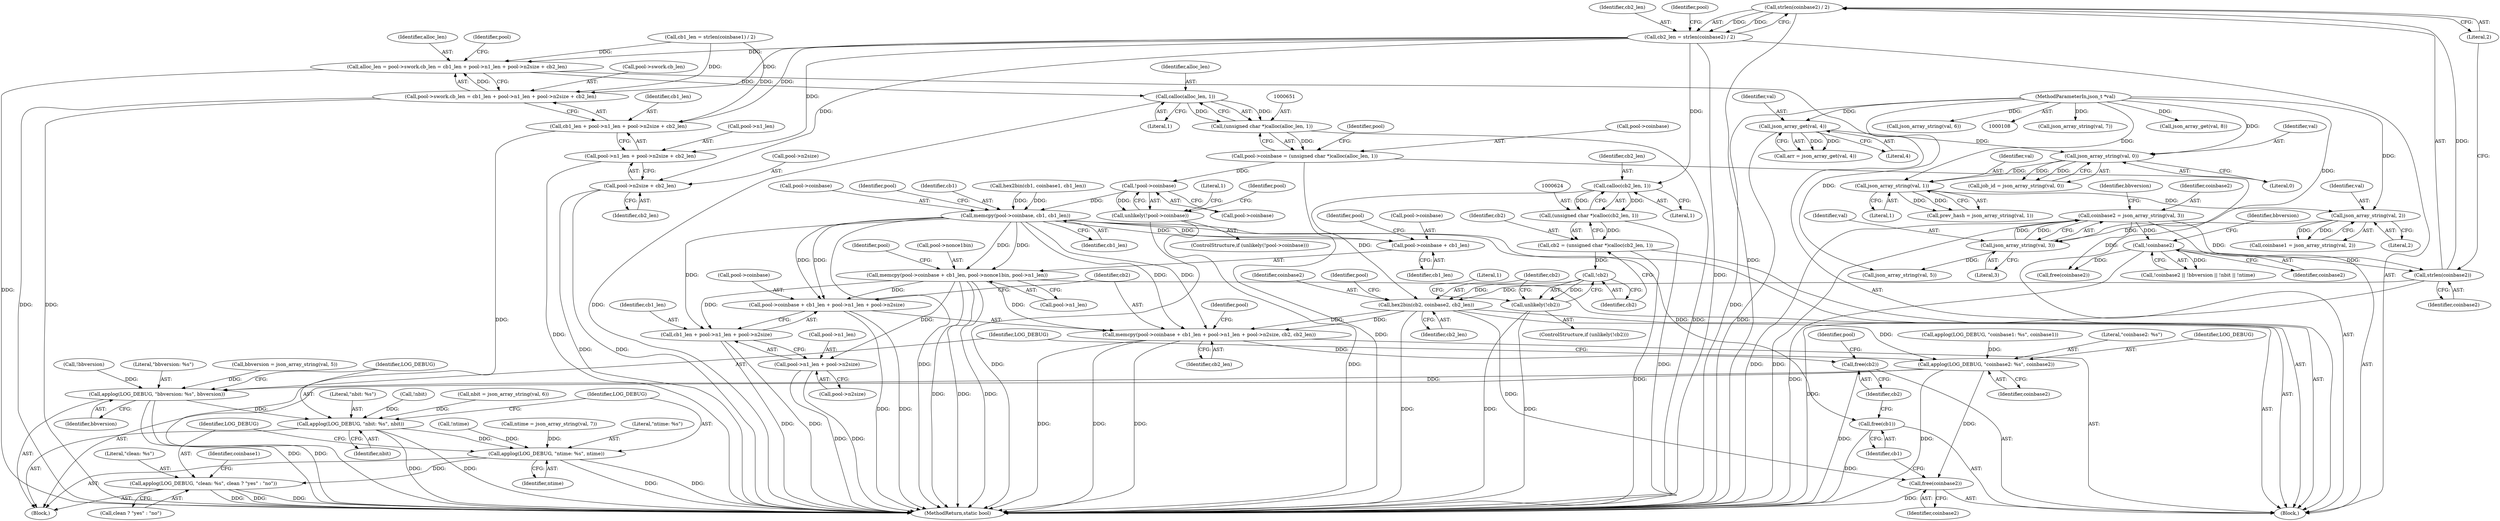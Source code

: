 digraph "0_sgminer_910c36089940e81fb85c65b8e63dcd2fac71470c@API" {
"1000299" [label="(Call,strlen(coinbase2) / 2)"];
"1000300" [label="(Call,strlen(coinbase2))"];
"1000165" [label="(Call,coinbase2 = json_array_string(val, 3))"];
"1000167" [label="(Call,json_array_string(val, 3))"];
"1000162" [label="(Call,json_array_string(val, 2))"];
"1000157" [label="(Call,json_array_string(val, 1))"];
"1000152" [label="(Call,json_array_string(val, 0))"];
"1000135" [label="(Call,json_array_get(val, 4))"];
"1000110" [label="(MethodParameterIn,json_t *val)"];
"1000202" [label="(Call,!coinbase2)"];
"1000297" [label="(Call,cb2_len = strlen(coinbase2) / 2)"];
"1000331" [label="(Call,alloc_len = pool->swork.cb_len = cb1_len + pool->n1_len + pool->n2size + cb2_len)"];
"1000652" [label="(Call,calloc(alloc_len, 1))"];
"1000650" [label="(Call,(unsigned char *)calloc(alloc_len, 1))"];
"1000646" [label="(Call,pool->coinbase = (unsigned char *)calloc(alloc_len, 1))"];
"1000657" [label="(Call,!pool->coinbase)"];
"1000656" [label="(Call,unlikely(!pool->coinbase))"];
"1000664" [label="(Call,memcpy(pool->coinbase, cb1, cb1_len))"];
"1000670" [label="(Call,memcpy(pool->coinbase + cb1_len, pool->nonce1bin, pool->n1_len))"];
"1000682" [label="(Call,memcpy(pool->coinbase + cb1_len + pool->n1_len + pool->n2size, cb2, cb2_len))"];
"1000747" [label="(Call,free(cb2))"];
"1000683" [label="(Call,pool->coinbase + cb1_len + pool->n1_len + pool->n2size)"];
"1000687" [label="(Call,cb1_len + pool->n1_len + pool->n2size)"];
"1000689" [label="(Call,pool->n1_len + pool->n2size)"];
"1000671" [label="(Call,pool->coinbase + cb1_len)"];
"1000745" [label="(Call,free(cb1))"];
"1000333" [label="(Call,pool->swork.cb_len = cb1_len + pool->n1_len + pool->n2size + cb2_len)"];
"1000339" [label="(Call,cb1_len + pool->n1_len + pool->n2size + cb2_len)"];
"1000341" [label="(Call,pool->n1_len + pool->n2size + cb2_len)"];
"1000345" [label="(Call,pool->n2size + cb2_len)"];
"1000625" [label="(Call,calloc(cb2_len, 1))"];
"1000623" [label="(Call,(unsigned char *)calloc(cb2_len, 1))"];
"1000621" [label="(Call,cb2 = (unsigned char *)calloc(cb2_len, 1))"];
"1000630" [label="(Call,!cb2)"];
"1000629" [label="(Call,unlikely(!cb2))"];
"1000635" [label="(Call,hex2bin(cb2, coinbase2, cb2_len))"];
"1000718" [label="(Call,applog(LOG_DEBUG, \"coinbase2: %s\", coinbase2))"];
"1000722" [label="(Call,applog(LOG_DEBUG, \"bbversion: %s\", bbversion))"];
"1000726" [label="(Call,applog(LOG_DEBUG, \"nbit: %s\", nbit))"];
"1000730" [label="(Call,applog(LOG_DEBUG, \"ntime: %s\", ntime))"];
"1000734" [label="(Call,applog(LOG_DEBUG, \"clean: %s\", clean ? \"yes\" : \"no\"))"];
"1000743" [label="(Call,free(coinbase2))"];
"1000729" [label="(Identifier,nbit)"];
"1000687" [label="(Call,cb1_len + pool->n1_len + pool->n2size)"];
"1000182" [label="(Call,json_array_string(val, 7))"];
"1000714" [label="(Call,applog(LOG_DEBUG, \"coinbase1: %s\", coinbase1))"];
"1000734" [label="(Call,applog(LOG_DEBUG, \"clean: %s\", clean ? \"yes\" : \"no\"))"];
"1000722" [label="(Call,applog(LOG_DEBUG, \"bbversion: %s\", bbversion))"];
"1000168" [label="(Identifier,val)"];
"1000154" [label="(Literal,0)"];
"1000170" [label="(Call,bbversion = json_array_string(val, 5))"];
"1000135" [label="(Call,json_array_get(val, 4))"];
"1000689" [label="(Call,pool->n1_len + pool->n2size)"];
"1000205" [label="(Call,!bbversion)"];
"1000164" [label="(Literal,2)"];
"1000345" [label="(Call,pool->n2size + cb2_len)"];
"1000653" [label="(Identifier,alloc_len)"];
"1000658" [label="(Call,pool->coinbase)"];
"1000175" [label="(Call,nbit = json_array_string(val, 6))"];
"1000696" [label="(Identifier,cb2)"];
"1000301" [label="(Identifier,coinbase2)"];
"1000133" [label="(Call,arr = json_array_get(val, 4))"];
"1000171" [label="(Identifier,bbversion)"];
"1000110" [label="(MethodParameterIn,json_t *val)"];
"1000652" [label="(Call,calloc(alloc_len, 1))"];
"1000744" [label="(Identifier,coinbase2)"];
"1000693" [label="(Call,pool->n2size)"];
"1000625" [label="(Call,calloc(cb2_len, 1))"];
"1000306" [label="(Identifier,pool)"];
"1000160" [label="(Call,coinbase1 = json_array_string(val, 2))"];
"1000735" [label="(Identifier,LOG_DEBUG)"];
"1000669" [label="(Identifier,cb1_len)"];
"1000662" [label="(Literal,1)"];
"1000169" [label="(Literal,3)"];
"1000206" [label="(Identifier,bbversion)"];
"1000641" [label="(Identifier,pool)"];
"1000334" [label="(Call,pool->swork.cb_len)"];
"1000629" [label="(Call,unlikely(!cb2))"];
"1000136" [label="(Identifier,val)"];
"1000723" [label="(Identifier,LOG_DEBUG)"];
"1000685" [label="(Identifier,pool)"];
"1000728" [label="(Literal,\"nbit: %s\")"];
"1000150" [label="(Call,job_id = json_array_string(val, 0))"];
"1000670" [label="(Call,memcpy(pool->coinbase + cb1_len, pool->nonce1bin, pool->n1_len))"];
"1000646" [label="(Call,pool->coinbase = (unsigned char *)calloc(alloc_len, 1))"];
"1000672" [label="(Call,pool->coinbase)"];
"1000167" [label="(Call,json_array_string(val, 3))"];
"1000655" [label="(ControlStructure,if (unlikely(!pool->coinbase)))"];
"1000201" [label="(Call,!coinbase2 || !bbversion || !nbit || !ntime)"];
"1000725" [label="(Identifier,bbversion)"];
"1000628" [label="(ControlStructure,if (unlikely(!cb2)))"];
"1000727" [label="(Identifier,LOG_DEBUG)"];
"1000742" [label="(Identifier,coinbase1)"];
"1000111" [label="(Block,)"];
"1000298" [label="(Identifier,cb2_len)"];
"1000718" [label="(Call,applog(LOG_DEBUG, \"coinbase2: %s\", coinbase2))"];
"1000208" [label="(Call,!nbit)"];
"1000657" [label="(Call,!pool->coinbase)"];
"1000227" [label="(Call,free(coinbase2))"];
"1000730" [label="(Call,applog(LOG_DEBUG, \"ntime: %s\", ntime))"];
"1000210" [label="(Call,!ntime)"];
"1000158" [label="(Identifier,val)"];
"1000299" [label="(Call,strlen(coinbase2) / 2)"];
"1000302" [label="(Literal,2)"];
"1000745" [label="(Call,free(cb1))"];
"1000721" [label="(Identifier,coinbase2)"];
"1000627" [label="(Literal,1)"];
"1000677" [label="(Identifier,pool)"];
"1000768" [label="(MethodReturn,static bool)"];
"1000162" [label="(Call,json_array_string(val, 2))"];
"1000621" [label="(Call,cb2 = (unsigned char *)calloc(cb2_len, 1))"];
"1000172" [label="(Call,json_array_string(val, 5))"];
"1000333" [label="(Call,pool->swork.cb_len = cb1_len + pool->n1_len + pool->n2size + cb2_len)"];
"1000679" [label="(Call,pool->n1_len)"];
"1000673" [label="(Identifier,pool)"];
"1000349" [label="(Identifier,cb2_len)"];
"1000188" [label="(Call,json_array_get(val, 8))"];
"1000747" [label="(Call,free(cb2))"];
"1000684" [label="(Call,pool->coinbase)"];
"1000203" [label="(Identifier,coinbase2)"];
"1000180" [label="(Call,ntime = json_array_string(val, 7))"];
"1000137" [label="(Literal,4)"];
"1000622" [label="(Identifier,cb2)"];
"1000676" [label="(Call,pool->nonce1bin)"];
"1000631" [label="(Identifier,cb2)"];
"1000202" [label="(Call,!coinbase2)"];
"1000726" [label="(Call,applog(LOG_DEBUG, \"nbit: %s\", nbit))"];
"1000177" [label="(Call,json_array_string(val, 6))"];
"1000630" [label="(Call,!cb2)"];
"1000157" [label="(Call,json_array_string(val, 1))"];
"1000331" [label="(Call,alloc_len = pool->swork.cb_len = cb1_len + pool->n1_len + pool->n2size + cb2_len)"];
"1000346" [label="(Call,pool->n2size)"];
"1000690" [label="(Call,pool->n1_len)"];
"1000737" [label="(Call,clean ? \"yes\" : \"no\")"];
"1000339" [label="(Call,cb1_len + pool->n1_len + pool->n2size + cb2_len)"];
"1000671" [label="(Call,pool->coinbase + cb1_len)"];
"1000291" [label="(Call,cb1_len = strlen(coinbase1) / 2)"];
"1000682" [label="(Call,memcpy(pool->coinbase + cb1_len + pool->n1_len + pool->n2size, cb2, cb2_len))"];
"1000743" [label="(Call,free(coinbase2))"];
"1000668" [label="(Identifier,cb1)"];
"1000724" [label="(Literal,\"bbversion: %s\")"];
"1000633" [label="(Literal,1)"];
"1000731" [label="(Identifier,LOG_DEBUG)"];
"1000647" [label="(Call,pool->coinbase)"];
"1000659" [label="(Identifier,pool)"];
"1000697" [label="(Identifier,cb2_len)"];
"1000638" [label="(Identifier,cb2_len)"];
"1000155" [label="(Call,prev_hash = json_array_string(val, 1))"];
"1000733" [label="(Identifier,ntime)"];
"1000732" [label="(Literal,\"ntime: %s\")"];
"1000746" [label="(Identifier,cb1)"];
"1000166" [label="(Identifier,coinbase2)"];
"1000656" [label="(Call,unlikely(!pool->coinbase))"];
"1000626" [label="(Identifier,cb2_len)"];
"1000163" [label="(Identifier,val)"];
"1000342" [label="(Call,pool->n1_len)"];
"1000352" [label="(Identifier,pool)"];
"1000675" [label="(Identifier,cb1_len)"];
"1000153" [label="(Identifier,val)"];
"1000152" [label="(Call,json_array_string(val, 0))"];
"1000637" [label="(Identifier,coinbase2)"];
"1000688" [label="(Identifier,cb1_len)"];
"1000705" [label="(Block,)"];
"1000650" [label="(Call,(unsigned char *)calloc(alloc_len, 1))"];
"1000736" [label="(Literal,\"clean: %s\")"];
"1000617" [label="(Call,hex2bin(cb1, coinbase1, cb1_len))"];
"1000623" [label="(Call,(unsigned char *)calloc(cb2_len, 1))"];
"1000666" [label="(Identifier,pool)"];
"1000654" [label="(Literal,1)"];
"1000636" [label="(Identifier,cb2)"];
"1000341" [label="(Call,pool->n1_len + pool->n2size + cb2_len)"];
"1000665" [label="(Call,pool->coinbase)"];
"1000664" [label="(Call,memcpy(pool->coinbase, cb1, cb1_len))"];
"1000340" [label="(Identifier,cb1_len)"];
"1000720" [label="(Literal,\"coinbase2: %s\")"];
"1000159" [label="(Literal,1)"];
"1000751" [label="(Identifier,pool)"];
"1000635" [label="(Call,hex2bin(cb2, coinbase2, cb2_len))"];
"1000683" [label="(Call,pool->coinbase + cb1_len + pool->n1_len + pool->n2size)"];
"1000719" [label="(Identifier,LOG_DEBUG)"];
"1000300" [label="(Call,strlen(coinbase2))"];
"1000701" [label="(Identifier,pool)"];
"1000165" [label="(Call,coinbase2 = json_array_string(val, 3))"];
"1000748" [label="(Identifier,cb2)"];
"1000332" [label="(Identifier,alloc_len)"];
"1000297" [label="(Call,cb2_len = strlen(coinbase2) / 2)"];
"1000299" -> "1000297"  [label="AST: "];
"1000299" -> "1000302"  [label="CFG: "];
"1000300" -> "1000299"  [label="AST: "];
"1000302" -> "1000299"  [label="AST: "];
"1000297" -> "1000299"  [label="CFG: "];
"1000299" -> "1000768"  [label="DDG: "];
"1000299" -> "1000297"  [label="DDG: "];
"1000299" -> "1000297"  [label="DDG: "];
"1000300" -> "1000299"  [label="DDG: "];
"1000300" -> "1000301"  [label="CFG: "];
"1000301" -> "1000300"  [label="AST: "];
"1000302" -> "1000300"  [label="CFG: "];
"1000300" -> "1000768"  [label="DDG: "];
"1000165" -> "1000300"  [label="DDG: "];
"1000202" -> "1000300"  [label="DDG: "];
"1000300" -> "1000635"  [label="DDG: "];
"1000165" -> "1000111"  [label="AST: "];
"1000165" -> "1000167"  [label="CFG: "];
"1000166" -> "1000165"  [label="AST: "];
"1000167" -> "1000165"  [label="AST: "];
"1000171" -> "1000165"  [label="CFG: "];
"1000165" -> "1000768"  [label="DDG: "];
"1000165" -> "1000768"  [label="DDG: "];
"1000167" -> "1000165"  [label="DDG: "];
"1000167" -> "1000165"  [label="DDG: "];
"1000165" -> "1000202"  [label="DDG: "];
"1000165" -> "1000227"  [label="DDG: "];
"1000167" -> "1000169"  [label="CFG: "];
"1000168" -> "1000167"  [label="AST: "];
"1000169" -> "1000167"  [label="AST: "];
"1000162" -> "1000167"  [label="DDG: "];
"1000110" -> "1000167"  [label="DDG: "];
"1000167" -> "1000172"  [label="DDG: "];
"1000162" -> "1000160"  [label="AST: "];
"1000162" -> "1000164"  [label="CFG: "];
"1000163" -> "1000162"  [label="AST: "];
"1000164" -> "1000162"  [label="AST: "];
"1000160" -> "1000162"  [label="CFG: "];
"1000162" -> "1000160"  [label="DDG: "];
"1000162" -> "1000160"  [label="DDG: "];
"1000157" -> "1000162"  [label="DDG: "];
"1000110" -> "1000162"  [label="DDG: "];
"1000157" -> "1000155"  [label="AST: "];
"1000157" -> "1000159"  [label="CFG: "];
"1000158" -> "1000157"  [label="AST: "];
"1000159" -> "1000157"  [label="AST: "];
"1000155" -> "1000157"  [label="CFG: "];
"1000157" -> "1000155"  [label="DDG: "];
"1000157" -> "1000155"  [label="DDG: "];
"1000152" -> "1000157"  [label="DDG: "];
"1000110" -> "1000157"  [label="DDG: "];
"1000152" -> "1000150"  [label="AST: "];
"1000152" -> "1000154"  [label="CFG: "];
"1000153" -> "1000152"  [label="AST: "];
"1000154" -> "1000152"  [label="AST: "];
"1000150" -> "1000152"  [label="CFG: "];
"1000152" -> "1000150"  [label="DDG: "];
"1000152" -> "1000150"  [label="DDG: "];
"1000135" -> "1000152"  [label="DDG: "];
"1000110" -> "1000152"  [label="DDG: "];
"1000135" -> "1000133"  [label="AST: "];
"1000135" -> "1000137"  [label="CFG: "];
"1000136" -> "1000135"  [label="AST: "];
"1000137" -> "1000135"  [label="AST: "];
"1000133" -> "1000135"  [label="CFG: "];
"1000135" -> "1000768"  [label="DDG: "];
"1000135" -> "1000133"  [label="DDG: "];
"1000135" -> "1000133"  [label="DDG: "];
"1000110" -> "1000135"  [label="DDG: "];
"1000110" -> "1000108"  [label="AST: "];
"1000110" -> "1000768"  [label="DDG: "];
"1000110" -> "1000172"  [label="DDG: "];
"1000110" -> "1000177"  [label="DDG: "];
"1000110" -> "1000182"  [label="DDG: "];
"1000110" -> "1000188"  [label="DDG: "];
"1000202" -> "1000201"  [label="AST: "];
"1000202" -> "1000203"  [label="CFG: "];
"1000203" -> "1000202"  [label="AST: "];
"1000206" -> "1000202"  [label="CFG: "];
"1000201" -> "1000202"  [label="CFG: "];
"1000202" -> "1000768"  [label="DDG: "];
"1000202" -> "1000201"  [label="DDG: "];
"1000202" -> "1000227"  [label="DDG: "];
"1000297" -> "1000111"  [label="AST: "];
"1000298" -> "1000297"  [label="AST: "];
"1000306" -> "1000297"  [label="CFG: "];
"1000297" -> "1000768"  [label="DDG: "];
"1000297" -> "1000331"  [label="DDG: "];
"1000297" -> "1000333"  [label="DDG: "];
"1000297" -> "1000339"  [label="DDG: "];
"1000297" -> "1000341"  [label="DDG: "];
"1000297" -> "1000345"  [label="DDG: "];
"1000297" -> "1000625"  [label="DDG: "];
"1000331" -> "1000111"  [label="AST: "];
"1000331" -> "1000333"  [label="CFG: "];
"1000332" -> "1000331"  [label="AST: "];
"1000333" -> "1000331"  [label="AST: "];
"1000352" -> "1000331"  [label="CFG: "];
"1000331" -> "1000768"  [label="DDG: "];
"1000333" -> "1000331"  [label="DDG: "];
"1000291" -> "1000331"  [label="DDG: "];
"1000331" -> "1000652"  [label="DDG: "];
"1000652" -> "1000650"  [label="AST: "];
"1000652" -> "1000654"  [label="CFG: "];
"1000653" -> "1000652"  [label="AST: "];
"1000654" -> "1000652"  [label="AST: "];
"1000650" -> "1000652"  [label="CFG: "];
"1000652" -> "1000768"  [label="DDG: "];
"1000652" -> "1000650"  [label="DDG: "];
"1000652" -> "1000650"  [label="DDG: "];
"1000650" -> "1000646"  [label="AST: "];
"1000651" -> "1000650"  [label="AST: "];
"1000646" -> "1000650"  [label="CFG: "];
"1000650" -> "1000768"  [label="DDG: "];
"1000650" -> "1000646"  [label="DDG: "];
"1000646" -> "1000111"  [label="AST: "];
"1000647" -> "1000646"  [label="AST: "];
"1000659" -> "1000646"  [label="CFG: "];
"1000646" -> "1000768"  [label="DDG: "];
"1000646" -> "1000657"  [label="DDG: "];
"1000657" -> "1000656"  [label="AST: "];
"1000657" -> "1000658"  [label="CFG: "];
"1000658" -> "1000657"  [label="AST: "];
"1000656" -> "1000657"  [label="CFG: "];
"1000657" -> "1000656"  [label="DDG: "];
"1000657" -> "1000664"  [label="DDG: "];
"1000656" -> "1000655"  [label="AST: "];
"1000662" -> "1000656"  [label="CFG: "];
"1000666" -> "1000656"  [label="CFG: "];
"1000656" -> "1000768"  [label="DDG: "];
"1000656" -> "1000768"  [label="DDG: "];
"1000664" -> "1000111"  [label="AST: "];
"1000664" -> "1000669"  [label="CFG: "];
"1000665" -> "1000664"  [label="AST: "];
"1000668" -> "1000664"  [label="AST: "];
"1000669" -> "1000664"  [label="AST: "];
"1000673" -> "1000664"  [label="CFG: "];
"1000664" -> "1000768"  [label="DDG: "];
"1000617" -> "1000664"  [label="DDG: "];
"1000617" -> "1000664"  [label="DDG: "];
"1000664" -> "1000670"  [label="DDG: "];
"1000664" -> "1000670"  [label="DDG: "];
"1000664" -> "1000671"  [label="DDG: "];
"1000664" -> "1000671"  [label="DDG: "];
"1000664" -> "1000682"  [label="DDG: "];
"1000664" -> "1000682"  [label="DDG: "];
"1000664" -> "1000683"  [label="DDG: "];
"1000664" -> "1000683"  [label="DDG: "];
"1000664" -> "1000687"  [label="DDG: "];
"1000664" -> "1000745"  [label="DDG: "];
"1000670" -> "1000111"  [label="AST: "];
"1000670" -> "1000679"  [label="CFG: "];
"1000671" -> "1000670"  [label="AST: "];
"1000676" -> "1000670"  [label="AST: "];
"1000679" -> "1000670"  [label="AST: "];
"1000685" -> "1000670"  [label="CFG: "];
"1000670" -> "1000768"  [label="DDG: "];
"1000670" -> "1000768"  [label="DDG: "];
"1000670" -> "1000768"  [label="DDG: "];
"1000670" -> "1000682"  [label="DDG: "];
"1000670" -> "1000683"  [label="DDG: "];
"1000670" -> "1000687"  [label="DDG: "];
"1000670" -> "1000689"  [label="DDG: "];
"1000682" -> "1000111"  [label="AST: "];
"1000682" -> "1000697"  [label="CFG: "];
"1000683" -> "1000682"  [label="AST: "];
"1000696" -> "1000682"  [label="AST: "];
"1000697" -> "1000682"  [label="AST: "];
"1000701" -> "1000682"  [label="CFG: "];
"1000682" -> "1000768"  [label="DDG: "];
"1000682" -> "1000768"  [label="DDG: "];
"1000682" -> "1000768"  [label="DDG: "];
"1000635" -> "1000682"  [label="DDG: "];
"1000635" -> "1000682"  [label="DDG: "];
"1000682" -> "1000747"  [label="DDG: "];
"1000747" -> "1000111"  [label="AST: "];
"1000747" -> "1000748"  [label="CFG: "];
"1000748" -> "1000747"  [label="AST: "];
"1000751" -> "1000747"  [label="CFG: "];
"1000747" -> "1000768"  [label="DDG: "];
"1000683" -> "1000687"  [label="CFG: "];
"1000684" -> "1000683"  [label="AST: "];
"1000687" -> "1000683"  [label="AST: "];
"1000696" -> "1000683"  [label="CFG: "];
"1000683" -> "1000768"  [label="DDG: "];
"1000683" -> "1000768"  [label="DDG: "];
"1000687" -> "1000689"  [label="CFG: "];
"1000688" -> "1000687"  [label="AST: "];
"1000689" -> "1000687"  [label="AST: "];
"1000687" -> "1000768"  [label="DDG: "];
"1000687" -> "1000768"  [label="DDG: "];
"1000689" -> "1000693"  [label="CFG: "];
"1000690" -> "1000689"  [label="AST: "];
"1000693" -> "1000689"  [label="AST: "];
"1000689" -> "1000768"  [label="DDG: "];
"1000689" -> "1000768"  [label="DDG: "];
"1000671" -> "1000675"  [label="CFG: "];
"1000672" -> "1000671"  [label="AST: "];
"1000675" -> "1000671"  [label="AST: "];
"1000677" -> "1000671"  [label="CFG: "];
"1000745" -> "1000111"  [label="AST: "];
"1000745" -> "1000746"  [label="CFG: "];
"1000746" -> "1000745"  [label="AST: "];
"1000748" -> "1000745"  [label="CFG: "];
"1000745" -> "1000768"  [label="DDG: "];
"1000333" -> "1000339"  [label="CFG: "];
"1000334" -> "1000333"  [label="AST: "];
"1000339" -> "1000333"  [label="AST: "];
"1000333" -> "1000768"  [label="DDG: "];
"1000333" -> "1000768"  [label="DDG: "];
"1000291" -> "1000333"  [label="DDG: "];
"1000339" -> "1000341"  [label="CFG: "];
"1000340" -> "1000339"  [label="AST: "];
"1000341" -> "1000339"  [label="AST: "];
"1000339" -> "1000768"  [label="DDG: "];
"1000291" -> "1000339"  [label="DDG: "];
"1000341" -> "1000345"  [label="CFG: "];
"1000342" -> "1000341"  [label="AST: "];
"1000345" -> "1000341"  [label="AST: "];
"1000341" -> "1000768"  [label="DDG: "];
"1000345" -> "1000349"  [label="CFG: "];
"1000346" -> "1000345"  [label="AST: "];
"1000349" -> "1000345"  [label="AST: "];
"1000345" -> "1000768"  [label="DDG: "];
"1000345" -> "1000768"  [label="DDG: "];
"1000625" -> "1000623"  [label="AST: "];
"1000625" -> "1000627"  [label="CFG: "];
"1000626" -> "1000625"  [label="AST: "];
"1000627" -> "1000625"  [label="AST: "];
"1000623" -> "1000625"  [label="CFG: "];
"1000625" -> "1000623"  [label="DDG: "];
"1000625" -> "1000623"  [label="DDG: "];
"1000625" -> "1000635"  [label="DDG: "];
"1000623" -> "1000621"  [label="AST: "];
"1000624" -> "1000623"  [label="AST: "];
"1000621" -> "1000623"  [label="CFG: "];
"1000623" -> "1000768"  [label="DDG: "];
"1000623" -> "1000621"  [label="DDG: "];
"1000621" -> "1000111"  [label="AST: "];
"1000622" -> "1000621"  [label="AST: "];
"1000631" -> "1000621"  [label="CFG: "];
"1000621" -> "1000768"  [label="DDG: "];
"1000621" -> "1000630"  [label="DDG: "];
"1000630" -> "1000629"  [label="AST: "];
"1000630" -> "1000631"  [label="CFG: "];
"1000631" -> "1000630"  [label="AST: "];
"1000629" -> "1000630"  [label="CFG: "];
"1000630" -> "1000629"  [label="DDG: "];
"1000630" -> "1000635"  [label="DDG: "];
"1000629" -> "1000628"  [label="AST: "];
"1000633" -> "1000629"  [label="CFG: "];
"1000636" -> "1000629"  [label="CFG: "];
"1000629" -> "1000768"  [label="DDG: "];
"1000629" -> "1000768"  [label="DDG: "];
"1000635" -> "1000111"  [label="AST: "];
"1000635" -> "1000638"  [label="CFG: "];
"1000636" -> "1000635"  [label="AST: "];
"1000637" -> "1000635"  [label="AST: "];
"1000638" -> "1000635"  [label="AST: "];
"1000641" -> "1000635"  [label="CFG: "];
"1000635" -> "1000768"  [label="DDG: "];
"1000635" -> "1000718"  [label="DDG: "];
"1000635" -> "1000743"  [label="DDG: "];
"1000718" -> "1000705"  [label="AST: "];
"1000718" -> "1000721"  [label="CFG: "];
"1000719" -> "1000718"  [label="AST: "];
"1000720" -> "1000718"  [label="AST: "];
"1000721" -> "1000718"  [label="AST: "];
"1000723" -> "1000718"  [label="CFG: "];
"1000718" -> "1000768"  [label="DDG: "];
"1000714" -> "1000718"  [label="DDG: "];
"1000718" -> "1000722"  [label="DDG: "];
"1000718" -> "1000743"  [label="DDG: "];
"1000722" -> "1000705"  [label="AST: "];
"1000722" -> "1000725"  [label="CFG: "];
"1000723" -> "1000722"  [label="AST: "];
"1000724" -> "1000722"  [label="AST: "];
"1000725" -> "1000722"  [label="AST: "];
"1000727" -> "1000722"  [label="CFG: "];
"1000722" -> "1000768"  [label="DDG: "];
"1000722" -> "1000768"  [label="DDG: "];
"1000205" -> "1000722"  [label="DDG: "];
"1000170" -> "1000722"  [label="DDG: "];
"1000722" -> "1000726"  [label="DDG: "];
"1000726" -> "1000705"  [label="AST: "];
"1000726" -> "1000729"  [label="CFG: "];
"1000727" -> "1000726"  [label="AST: "];
"1000728" -> "1000726"  [label="AST: "];
"1000729" -> "1000726"  [label="AST: "];
"1000731" -> "1000726"  [label="CFG: "];
"1000726" -> "1000768"  [label="DDG: "];
"1000726" -> "1000768"  [label="DDG: "];
"1000208" -> "1000726"  [label="DDG: "];
"1000175" -> "1000726"  [label="DDG: "];
"1000726" -> "1000730"  [label="DDG: "];
"1000730" -> "1000705"  [label="AST: "];
"1000730" -> "1000733"  [label="CFG: "];
"1000731" -> "1000730"  [label="AST: "];
"1000732" -> "1000730"  [label="AST: "];
"1000733" -> "1000730"  [label="AST: "];
"1000735" -> "1000730"  [label="CFG: "];
"1000730" -> "1000768"  [label="DDG: "];
"1000730" -> "1000768"  [label="DDG: "];
"1000180" -> "1000730"  [label="DDG: "];
"1000210" -> "1000730"  [label="DDG: "];
"1000730" -> "1000734"  [label="DDG: "];
"1000734" -> "1000705"  [label="AST: "];
"1000734" -> "1000737"  [label="CFG: "];
"1000735" -> "1000734"  [label="AST: "];
"1000736" -> "1000734"  [label="AST: "];
"1000737" -> "1000734"  [label="AST: "];
"1000742" -> "1000734"  [label="CFG: "];
"1000734" -> "1000768"  [label="DDG: "];
"1000734" -> "1000768"  [label="DDG: "];
"1000734" -> "1000768"  [label="DDG: "];
"1000743" -> "1000111"  [label="AST: "];
"1000743" -> "1000744"  [label="CFG: "];
"1000744" -> "1000743"  [label="AST: "];
"1000746" -> "1000743"  [label="CFG: "];
"1000743" -> "1000768"  [label="DDG: "];
}
